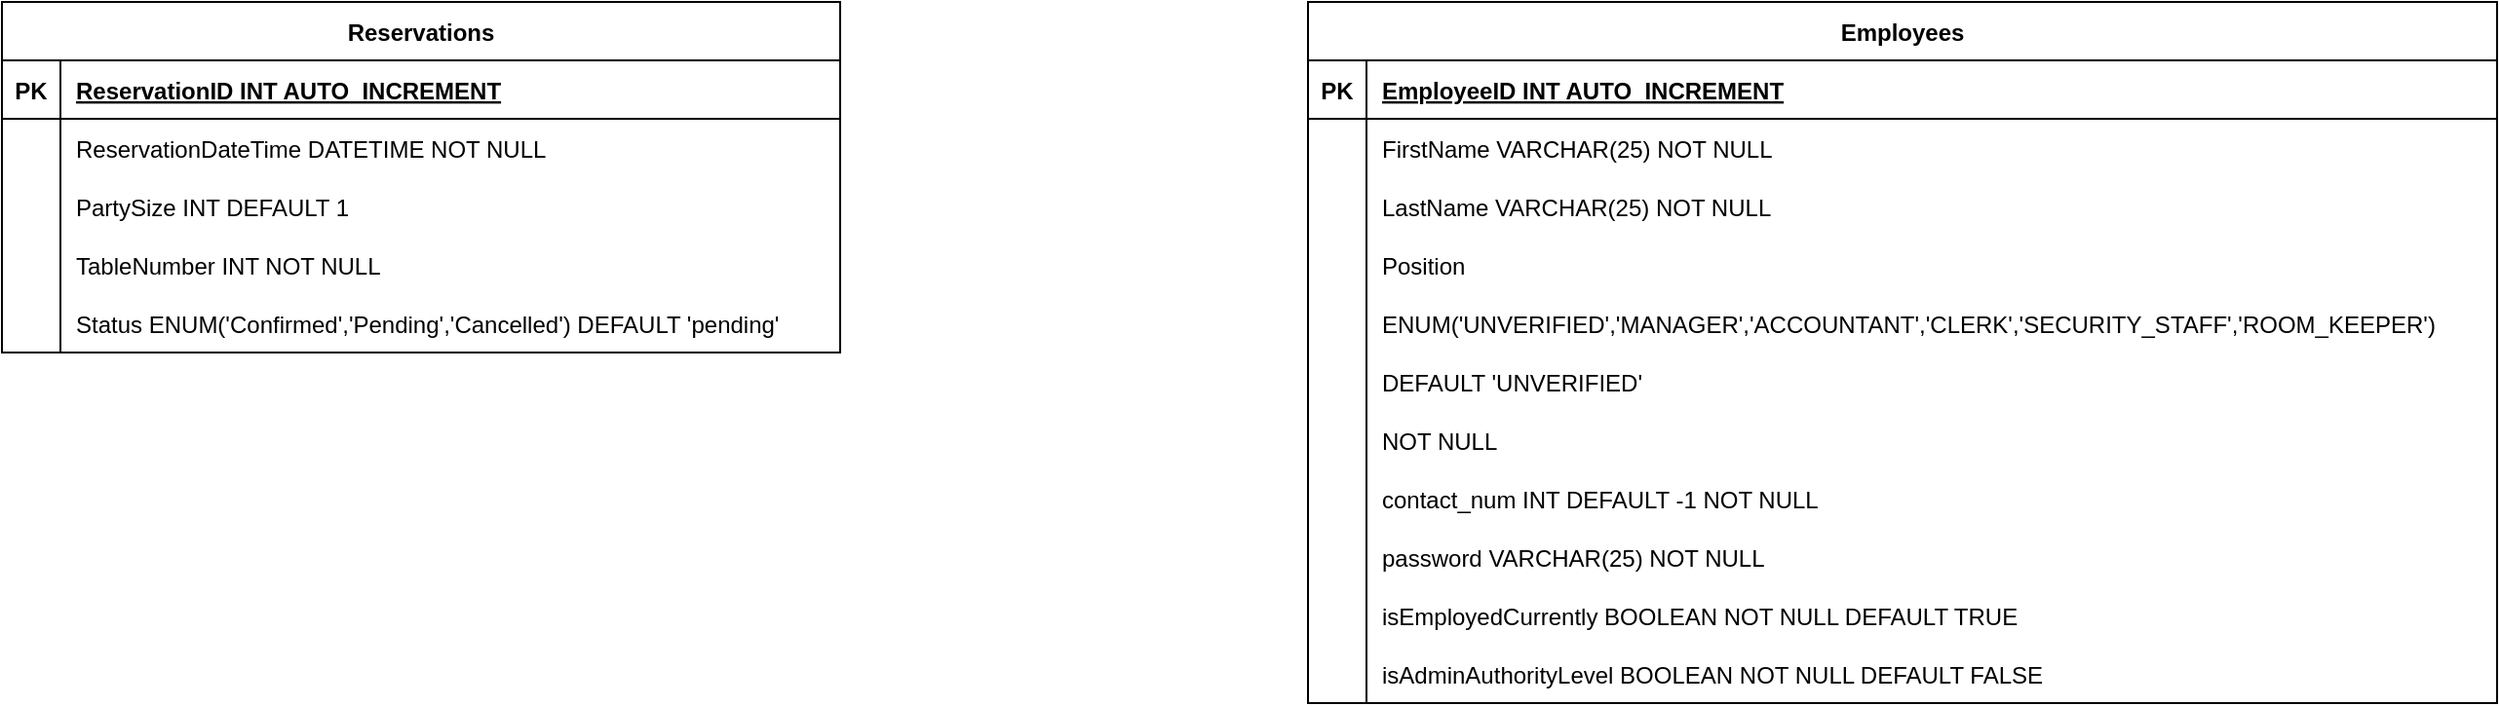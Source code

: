 <mxfile version="21.8.2" type="github">
  <diagram id="R2lEEEUBdFMjLlhIrx00" name="Page-1">
    <mxGraphModel dx="2438" dy="1468" grid="1" gridSize="10" guides="1" tooltips="1" connect="1" arrows="1" fold="1" page="1" pageScale="1" pageWidth="850" pageHeight="1100" math="0" shadow="0" extFonts="Permanent Marker^https://fonts.googleapis.com/css?family=Permanent+Marker">
      <root>
        <mxCell id="0" />
        <mxCell id="1" parent="0" />
        <mxCell id="FLJVyjkGzFyfFpLI97TE-1" value="Employees" style="shape=table;startSize=30;container=1;collapsible=1;childLayout=tableLayout;fixedRows=1;rowLines=0;fontStyle=1;align=center;resizeLast=1;" vertex="1" parent="1">
          <mxGeometry x="150" y="200" width="610" height="360" as="geometry" />
        </mxCell>
        <mxCell id="FLJVyjkGzFyfFpLI97TE-2" value="" style="shape=tableRow;horizontal=0;startSize=0;swimlaneHead=0;swimlaneBody=0;fillColor=none;collapsible=0;dropTarget=0;points=[[0,0.5],[1,0.5]];portConstraint=eastwest;strokeColor=inherit;top=0;left=0;right=0;bottom=1;" vertex="1" parent="FLJVyjkGzFyfFpLI97TE-1">
          <mxGeometry y="30" width="610" height="30" as="geometry" />
        </mxCell>
        <mxCell id="FLJVyjkGzFyfFpLI97TE-3" value="PK" style="shape=partialRectangle;overflow=hidden;connectable=0;fillColor=none;strokeColor=inherit;top=0;left=0;bottom=0;right=0;fontStyle=1;" vertex="1" parent="FLJVyjkGzFyfFpLI97TE-2">
          <mxGeometry width="30" height="30" as="geometry">
            <mxRectangle width="30" height="30" as="alternateBounds" />
          </mxGeometry>
        </mxCell>
        <mxCell id="FLJVyjkGzFyfFpLI97TE-4" value="EmployeeID INT AUTO_INCREMENT " style="shape=partialRectangle;overflow=hidden;connectable=0;fillColor=none;align=left;strokeColor=inherit;top=0;left=0;bottom=0;right=0;spacingLeft=6;fontStyle=5;" vertex="1" parent="FLJVyjkGzFyfFpLI97TE-2">
          <mxGeometry x="30" width="580" height="30" as="geometry">
            <mxRectangle width="580" height="30" as="alternateBounds" />
          </mxGeometry>
        </mxCell>
        <mxCell id="FLJVyjkGzFyfFpLI97TE-5" value="" style="shape=tableRow;horizontal=0;startSize=0;swimlaneHead=0;swimlaneBody=0;fillColor=none;collapsible=0;dropTarget=0;points=[[0,0.5],[1,0.5]];portConstraint=eastwest;strokeColor=inherit;top=0;left=0;right=0;bottom=0;" vertex="1" parent="FLJVyjkGzFyfFpLI97TE-1">
          <mxGeometry y="60" width="610" height="30" as="geometry" />
        </mxCell>
        <mxCell id="FLJVyjkGzFyfFpLI97TE-6" value="" style="shape=partialRectangle;overflow=hidden;connectable=0;fillColor=none;strokeColor=inherit;top=0;left=0;bottom=0;right=0;" vertex="1" parent="FLJVyjkGzFyfFpLI97TE-5">
          <mxGeometry width="30" height="30" as="geometry">
            <mxRectangle width="30" height="30" as="alternateBounds" />
          </mxGeometry>
        </mxCell>
        <mxCell id="FLJVyjkGzFyfFpLI97TE-7" value="FirstName  VARCHAR(25) NOT NULL" style="shape=partialRectangle;overflow=hidden;connectable=0;fillColor=none;align=left;strokeColor=inherit;top=0;left=0;bottom=0;right=0;spacingLeft=6;" vertex="1" parent="FLJVyjkGzFyfFpLI97TE-5">
          <mxGeometry x="30" width="580" height="30" as="geometry">
            <mxRectangle width="580" height="30" as="alternateBounds" />
          </mxGeometry>
        </mxCell>
        <mxCell id="FLJVyjkGzFyfFpLI97TE-8" value="" style="shape=tableRow;horizontal=0;startSize=0;swimlaneHead=0;swimlaneBody=0;fillColor=none;collapsible=0;dropTarget=0;points=[[0,0.5],[1,0.5]];portConstraint=eastwest;strokeColor=inherit;top=0;left=0;right=0;bottom=0;" vertex="1" parent="FLJVyjkGzFyfFpLI97TE-1">
          <mxGeometry y="90" width="610" height="30" as="geometry" />
        </mxCell>
        <mxCell id="FLJVyjkGzFyfFpLI97TE-9" value="" style="shape=partialRectangle;overflow=hidden;connectable=0;fillColor=none;strokeColor=inherit;top=0;left=0;bottom=0;right=0;" vertex="1" parent="FLJVyjkGzFyfFpLI97TE-8">
          <mxGeometry width="30" height="30" as="geometry">
            <mxRectangle width="30" height="30" as="alternateBounds" />
          </mxGeometry>
        </mxCell>
        <mxCell id="FLJVyjkGzFyfFpLI97TE-10" value="LastName VARCHAR(25) NOT NULL" style="shape=partialRectangle;overflow=hidden;connectable=0;fillColor=none;align=left;strokeColor=inherit;top=0;left=0;bottom=0;right=0;spacingLeft=6;" vertex="1" parent="FLJVyjkGzFyfFpLI97TE-8">
          <mxGeometry x="30" width="580" height="30" as="geometry">
            <mxRectangle width="580" height="30" as="alternateBounds" />
          </mxGeometry>
        </mxCell>
        <mxCell id="FLJVyjkGzFyfFpLI97TE-11" value="" style="shape=tableRow;horizontal=0;startSize=0;swimlaneHead=0;swimlaneBody=0;fillColor=none;collapsible=0;dropTarget=0;points=[[0,0.5],[1,0.5]];portConstraint=eastwest;strokeColor=inherit;top=0;left=0;right=0;bottom=0;" vertex="1" parent="FLJVyjkGzFyfFpLI97TE-1">
          <mxGeometry y="120" width="610" height="30" as="geometry" />
        </mxCell>
        <mxCell id="FLJVyjkGzFyfFpLI97TE-12" value="" style="shape=partialRectangle;overflow=hidden;connectable=0;fillColor=none;strokeColor=inherit;top=0;left=0;bottom=0;right=0;" vertex="1" parent="FLJVyjkGzFyfFpLI97TE-11">
          <mxGeometry width="30" height="30" as="geometry">
            <mxRectangle width="30" height="30" as="alternateBounds" />
          </mxGeometry>
        </mxCell>
        <mxCell id="FLJVyjkGzFyfFpLI97TE-13" value="Position" style="shape=partialRectangle;overflow=hidden;connectable=0;fillColor=none;align=left;strokeColor=inherit;top=0;left=0;bottom=0;right=0;spacingLeft=6;" vertex="1" parent="FLJVyjkGzFyfFpLI97TE-11">
          <mxGeometry x="30" width="580" height="30" as="geometry">
            <mxRectangle width="580" height="30" as="alternateBounds" />
          </mxGeometry>
        </mxCell>
        <mxCell id="FLJVyjkGzFyfFpLI97TE-14" value="" style="shape=tableRow;horizontal=0;startSize=0;swimlaneHead=0;swimlaneBody=0;fillColor=none;collapsible=0;dropTarget=0;points=[[0,0.5],[1,0.5]];portConstraint=eastwest;strokeColor=inherit;top=0;left=0;right=0;bottom=0;" vertex="1" parent="FLJVyjkGzFyfFpLI97TE-1">
          <mxGeometry y="150" width="610" height="30" as="geometry" />
        </mxCell>
        <mxCell id="FLJVyjkGzFyfFpLI97TE-15" value="" style="shape=partialRectangle;overflow=hidden;connectable=0;fillColor=none;strokeColor=inherit;top=0;left=0;bottom=0;right=0;" vertex="1" parent="FLJVyjkGzFyfFpLI97TE-14">
          <mxGeometry width="30" height="30" as="geometry">
            <mxRectangle width="30" height="30" as="alternateBounds" />
          </mxGeometry>
        </mxCell>
        <mxCell id="FLJVyjkGzFyfFpLI97TE-16" value="ENUM(&#39;UNVERIFIED&#39;,&#39;MANAGER&#39;,&#39;ACCOUNTANT&#39;,&#39;CLERK&#39;,&#39;SECURITY_STAFF&#39;,&#39;ROOM_KEEPER&#39;)" style="shape=partialRectangle;overflow=hidden;connectable=0;fillColor=none;align=left;strokeColor=inherit;top=0;left=0;bottom=0;right=0;spacingLeft=6;" vertex="1" parent="FLJVyjkGzFyfFpLI97TE-14">
          <mxGeometry x="30" width="580" height="30" as="geometry">
            <mxRectangle width="580" height="30" as="alternateBounds" />
          </mxGeometry>
        </mxCell>
        <mxCell id="FLJVyjkGzFyfFpLI97TE-17" value="" style="shape=tableRow;horizontal=0;startSize=0;swimlaneHead=0;swimlaneBody=0;fillColor=none;collapsible=0;dropTarget=0;points=[[0,0.5],[1,0.5]];portConstraint=eastwest;strokeColor=inherit;top=0;left=0;right=0;bottom=0;" vertex="1" parent="FLJVyjkGzFyfFpLI97TE-1">
          <mxGeometry y="180" width="610" height="30" as="geometry" />
        </mxCell>
        <mxCell id="FLJVyjkGzFyfFpLI97TE-18" value="" style="shape=partialRectangle;overflow=hidden;connectable=0;fillColor=none;strokeColor=inherit;top=0;left=0;bottom=0;right=0;" vertex="1" parent="FLJVyjkGzFyfFpLI97TE-17">
          <mxGeometry width="30" height="30" as="geometry">
            <mxRectangle width="30" height="30" as="alternateBounds" />
          </mxGeometry>
        </mxCell>
        <mxCell id="FLJVyjkGzFyfFpLI97TE-19" value="DEFAULT &#39;UNVERIFIED&#39;" style="shape=partialRectangle;overflow=hidden;connectable=0;fillColor=none;align=left;strokeColor=inherit;top=0;left=0;bottom=0;right=0;spacingLeft=6;" vertex="1" parent="FLJVyjkGzFyfFpLI97TE-17">
          <mxGeometry x="30" width="580" height="30" as="geometry">
            <mxRectangle width="580" height="30" as="alternateBounds" />
          </mxGeometry>
        </mxCell>
        <mxCell id="FLJVyjkGzFyfFpLI97TE-20" value="" style="shape=tableRow;horizontal=0;startSize=0;swimlaneHead=0;swimlaneBody=0;fillColor=none;collapsible=0;dropTarget=0;points=[[0,0.5],[1,0.5]];portConstraint=eastwest;strokeColor=inherit;top=0;left=0;right=0;bottom=0;" vertex="1" parent="FLJVyjkGzFyfFpLI97TE-1">
          <mxGeometry y="210" width="610" height="30" as="geometry" />
        </mxCell>
        <mxCell id="FLJVyjkGzFyfFpLI97TE-21" value="" style="shape=partialRectangle;overflow=hidden;connectable=0;fillColor=none;strokeColor=inherit;top=0;left=0;bottom=0;right=0;" vertex="1" parent="FLJVyjkGzFyfFpLI97TE-20">
          <mxGeometry width="30" height="30" as="geometry">
            <mxRectangle width="30" height="30" as="alternateBounds" />
          </mxGeometry>
        </mxCell>
        <mxCell id="FLJVyjkGzFyfFpLI97TE-22" value="NOT NULL" style="shape=partialRectangle;overflow=hidden;connectable=0;fillColor=none;align=left;strokeColor=inherit;top=0;left=0;bottom=0;right=0;spacingLeft=6;" vertex="1" parent="FLJVyjkGzFyfFpLI97TE-20">
          <mxGeometry x="30" width="580" height="30" as="geometry">
            <mxRectangle width="580" height="30" as="alternateBounds" />
          </mxGeometry>
        </mxCell>
        <mxCell id="FLJVyjkGzFyfFpLI97TE-23" value="" style="shape=tableRow;horizontal=0;startSize=0;swimlaneHead=0;swimlaneBody=0;fillColor=none;collapsible=0;dropTarget=0;points=[[0,0.5],[1,0.5]];portConstraint=eastwest;strokeColor=inherit;top=0;left=0;right=0;bottom=0;" vertex="1" parent="FLJVyjkGzFyfFpLI97TE-1">
          <mxGeometry y="240" width="610" height="30" as="geometry" />
        </mxCell>
        <mxCell id="FLJVyjkGzFyfFpLI97TE-24" value="" style="shape=partialRectangle;overflow=hidden;connectable=0;fillColor=none;strokeColor=inherit;top=0;left=0;bottom=0;right=0;" vertex="1" parent="FLJVyjkGzFyfFpLI97TE-23">
          <mxGeometry width="30" height="30" as="geometry">
            <mxRectangle width="30" height="30" as="alternateBounds" />
          </mxGeometry>
        </mxCell>
        <mxCell id="FLJVyjkGzFyfFpLI97TE-25" value="contact_num INT DEFAULT -1 NOT NULL" style="shape=partialRectangle;overflow=hidden;connectable=0;fillColor=none;align=left;strokeColor=inherit;top=0;left=0;bottom=0;right=0;spacingLeft=6;" vertex="1" parent="FLJVyjkGzFyfFpLI97TE-23">
          <mxGeometry x="30" width="580" height="30" as="geometry">
            <mxRectangle width="580" height="30" as="alternateBounds" />
          </mxGeometry>
        </mxCell>
        <mxCell id="FLJVyjkGzFyfFpLI97TE-26" value="" style="shape=tableRow;horizontal=0;startSize=0;swimlaneHead=0;swimlaneBody=0;fillColor=none;collapsible=0;dropTarget=0;points=[[0,0.5],[1,0.5]];portConstraint=eastwest;strokeColor=inherit;top=0;left=0;right=0;bottom=0;" vertex="1" parent="FLJVyjkGzFyfFpLI97TE-1">
          <mxGeometry y="270" width="610" height="30" as="geometry" />
        </mxCell>
        <mxCell id="FLJVyjkGzFyfFpLI97TE-27" value="" style="shape=partialRectangle;overflow=hidden;connectable=0;fillColor=none;strokeColor=inherit;top=0;left=0;bottom=0;right=0;" vertex="1" parent="FLJVyjkGzFyfFpLI97TE-26">
          <mxGeometry width="30" height="30" as="geometry">
            <mxRectangle width="30" height="30" as="alternateBounds" />
          </mxGeometry>
        </mxCell>
        <mxCell id="FLJVyjkGzFyfFpLI97TE-28" value="password VARCHAR(25) NOT NULL" style="shape=partialRectangle;overflow=hidden;connectable=0;fillColor=none;align=left;strokeColor=inherit;top=0;left=0;bottom=0;right=0;spacingLeft=6;" vertex="1" parent="FLJVyjkGzFyfFpLI97TE-26">
          <mxGeometry x="30" width="580" height="30" as="geometry">
            <mxRectangle width="580" height="30" as="alternateBounds" />
          </mxGeometry>
        </mxCell>
        <mxCell id="FLJVyjkGzFyfFpLI97TE-29" value="" style="shape=tableRow;horizontal=0;startSize=0;swimlaneHead=0;swimlaneBody=0;fillColor=none;collapsible=0;dropTarget=0;points=[[0,0.5],[1,0.5]];portConstraint=eastwest;strokeColor=inherit;top=0;left=0;right=0;bottom=0;" vertex="1" parent="FLJVyjkGzFyfFpLI97TE-1">
          <mxGeometry y="300" width="610" height="30" as="geometry" />
        </mxCell>
        <mxCell id="FLJVyjkGzFyfFpLI97TE-30" value="" style="shape=partialRectangle;overflow=hidden;connectable=0;fillColor=none;strokeColor=inherit;top=0;left=0;bottom=0;right=0;" vertex="1" parent="FLJVyjkGzFyfFpLI97TE-29">
          <mxGeometry width="30" height="30" as="geometry">
            <mxRectangle width="30" height="30" as="alternateBounds" />
          </mxGeometry>
        </mxCell>
        <mxCell id="FLJVyjkGzFyfFpLI97TE-31" value="isEmployedCurrently BOOLEAN NOT NULL DEFAULT TRUE" style="shape=partialRectangle;overflow=hidden;connectable=0;fillColor=none;align=left;strokeColor=inherit;top=0;left=0;bottom=0;right=0;spacingLeft=6;" vertex="1" parent="FLJVyjkGzFyfFpLI97TE-29">
          <mxGeometry x="30" width="580" height="30" as="geometry">
            <mxRectangle width="580" height="30" as="alternateBounds" />
          </mxGeometry>
        </mxCell>
        <mxCell id="FLJVyjkGzFyfFpLI97TE-32" value="" style="shape=tableRow;horizontal=0;startSize=0;swimlaneHead=0;swimlaneBody=0;fillColor=none;collapsible=0;dropTarget=0;points=[[0,0.5],[1,0.5]];portConstraint=eastwest;strokeColor=inherit;top=0;left=0;right=0;bottom=0;" vertex="1" parent="FLJVyjkGzFyfFpLI97TE-1">
          <mxGeometry y="330" width="610" height="30" as="geometry" />
        </mxCell>
        <mxCell id="FLJVyjkGzFyfFpLI97TE-33" value="" style="shape=partialRectangle;overflow=hidden;connectable=0;fillColor=none;strokeColor=inherit;top=0;left=0;bottom=0;right=0;" vertex="1" parent="FLJVyjkGzFyfFpLI97TE-32">
          <mxGeometry width="30" height="30" as="geometry">
            <mxRectangle width="30" height="30" as="alternateBounds" />
          </mxGeometry>
        </mxCell>
        <mxCell id="FLJVyjkGzFyfFpLI97TE-34" value="isAdminAuthorityLevel BOOLEAN NOT NULL DEFAULT FALSE" style="shape=partialRectangle;overflow=hidden;connectable=0;fillColor=none;align=left;strokeColor=inherit;top=0;left=0;bottom=0;right=0;spacingLeft=6;" vertex="1" parent="FLJVyjkGzFyfFpLI97TE-32">
          <mxGeometry x="30" width="580" height="30" as="geometry">
            <mxRectangle width="580" height="30" as="alternateBounds" />
          </mxGeometry>
        </mxCell>
        <mxCell id="FLJVyjkGzFyfFpLI97TE-35" value="Reservations" style="shape=table;startSize=30;container=1;collapsible=1;childLayout=tableLayout;fixedRows=1;rowLines=0;fontStyle=1;align=center;resizeLast=1;" vertex="1" parent="1">
          <mxGeometry x="-520" y="200" width="430" height="180" as="geometry" />
        </mxCell>
        <mxCell id="FLJVyjkGzFyfFpLI97TE-36" value="" style="shape=tableRow;horizontal=0;startSize=0;swimlaneHead=0;swimlaneBody=0;fillColor=none;collapsible=0;dropTarget=0;points=[[0,0.5],[1,0.5]];portConstraint=eastwest;strokeColor=inherit;top=0;left=0;right=0;bottom=1;" vertex="1" parent="FLJVyjkGzFyfFpLI97TE-35">
          <mxGeometry y="30" width="430" height="30" as="geometry" />
        </mxCell>
        <mxCell id="FLJVyjkGzFyfFpLI97TE-37" value="PK" style="shape=partialRectangle;overflow=hidden;connectable=0;fillColor=none;strokeColor=inherit;top=0;left=0;bottom=0;right=0;fontStyle=1;" vertex="1" parent="FLJVyjkGzFyfFpLI97TE-36">
          <mxGeometry width="30" height="30" as="geometry">
            <mxRectangle width="30" height="30" as="alternateBounds" />
          </mxGeometry>
        </mxCell>
        <mxCell id="FLJVyjkGzFyfFpLI97TE-38" value="ReservationID INT AUTO_INCREMENT " style="shape=partialRectangle;overflow=hidden;connectable=0;fillColor=none;align=left;strokeColor=inherit;top=0;left=0;bottom=0;right=0;spacingLeft=6;fontStyle=5;" vertex="1" parent="FLJVyjkGzFyfFpLI97TE-36">
          <mxGeometry x="30" width="400" height="30" as="geometry">
            <mxRectangle width="400" height="30" as="alternateBounds" />
          </mxGeometry>
        </mxCell>
        <mxCell id="FLJVyjkGzFyfFpLI97TE-39" value="" style="shape=tableRow;horizontal=0;startSize=0;swimlaneHead=0;swimlaneBody=0;fillColor=none;collapsible=0;dropTarget=0;points=[[0,0.5],[1,0.5]];portConstraint=eastwest;strokeColor=inherit;top=0;left=0;right=0;bottom=0;" vertex="1" parent="FLJVyjkGzFyfFpLI97TE-35">
          <mxGeometry y="60" width="430" height="30" as="geometry" />
        </mxCell>
        <mxCell id="FLJVyjkGzFyfFpLI97TE-40" value="" style="shape=partialRectangle;overflow=hidden;connectable=0;fillColor=none;strokeColor=inherit;top=0;left=0;bottom=0;right=0;" vertex="1" parent="FLJVyjkGzFyfFpLI97TE-39">
          <mxGeometry width="30" height="30" as="geometry">
            <mxRectangle width="30" height="30" as="alternateBounds" />
          </mxGeometry>
        </mxCell>
        <mxCell id="FLJVyjkGzFyfFpLI97TE-41" value="ReservationDateTime DATETIME NOT NULL" style="shape=partialRectangle;overflow=hidden;connectable=0;fillColor=none;align=left;strokeColor=inherit;top=0;left=0;bottom=0;right=0;spacingLeft=6;" vertex="1" parent="FLJVyjkGzFyfFpLI97TE-39">
          <mxGeometry x="30" width="400" height="30" as="geometry">
            <mxRectangle width="400" height="30" as="alternateBounds" />
          </mxGeometry>
        </mxCell>
        <mxCell id="FLJVyjkGzFyfFpLI97TE-42" value="" style="shape=tableRow;horizontal=0;startSize=0;swimlaneHead=0;swimlaneBody=0;fillColor=none;collapsible=0;dropTarget=0;points=[[0,0.5],[1,0.5]];portConstraint=eastwest;strokeColor=inherit;top=0;left=0;right=0;bottom=0;" vertex="1" parent="FLJVyjkGzFyfFpLI97TE-35">
          <mxGeometry y="90" width="430" height="30" as="geometry" />
        </mxCell>
        <mxCell id="FLJVyjkGzFyfFpLI97TE-43" value="" style="shape=partialRectangle;overflow=hidden;connectable=0;fillColor=none;strokeColor=inherit;top=0;left=0;bottom=0;right=0;" vertex="1" parent="FLJVyjkGzFyfFpLI97TE-42">
          <mxGeometry width="30" height="30" as="geometry">
            <mxRectangle width="30" height="30" as="alternateBounds" />
          </mxGeometry>
        </mxCell>
        <mxCell id="FLJVyjkGzFyfFpLI97TE-44" value="PartySize INT DEFAULT 1" style="shape=partialRectangle;overflow=hidden;connectable=0;fillColor=none;align=left;strokeColor=inherit;top=0;left=0;bottom=0;right=0;spacingLeft=6;" vertex="1" parent="FLJVyjkGzFyfFpLI97TE-42">
          <mxGeometry x="30" width="400" height="30" as="geometry">
            <mxRectangle width="400" height="30" as="alternateBounds" />
          </mxGeometry>
        </mxCell>
        <mxCell id="FLJVyjkGzFyfFpLI97TE-45" value="" style="shape=tableRow;horizontal=0;startSize=0;swimlaneHead=0;swimlaneBody=0;fillColor=none;collapsible=0;dropTarget=0;points=[[0,0.5],[1,0.5]];portConstraint=eastwest;strokeColor=inherit;top=0;left=0;right=0;bottom=0;" vertex="1" parent="FLJVyjkGzFyfFpLI97TE-35">
          <mxGeometry y="120" width="430" height="30" as="geometry" />
        </mxCell>
        <mxCell id="FLJVyjkGzFyfFpLI97TE-46" value="" style="shape=partialRectangle;overflow=hidden;connectable=0;fillColor=none;strokeColor=inherit;top=0;left=0;bottom=0;right=0;" vertex="1" parent="FLJVyjkGzFyfFpLI97TE-45">
          <mxGeometry width="30" height="30" as="geometry">
            <mxRectangle width="30" height="30" as="alternateBounds" />
          </mxGeometry>
        </mxCell>
        <mxCell id="FLJVyjkGzFyfFpLI97TE-47" value="TableNumber INT NOT NULL" style="shape=partialRectangle;overflow=hidden;connectable=0;fillColor=none;align=left;strokeColor=inherit;top=0;left=0;bottom=0;right=0;spacingLeft=6;" vertex="1" parent="FLJVyjkGzFyfFpLI97TE-45">
          <mxGeometry x="30" width="400" height="30" as="geometry">
            <mxRectangle width="400" height="30" as="alternateBounds" />
          </mxGeometry>
        </mxCell>
        <mxCell id="FLJVyjkGzFyfFpLI97TE-48" value="" style="shape=tableRow;horizontal=0;startSize=0;swimlaneHead=0;swimlaneBody=0;fillColor=none;collapsible=0;dropTarget=0;points=[[0,0.5],[1,0.5]];portConstraint=eastwest;strokeColor=inherit;top=0;left=0;right=0;bottom=0;" vertex="1" parent="FLJVyjkGzFyfFpLI97TE-35">
          <mxGeometry y="150" width="430" height="30" as="geometry" />
        </mxCell>
        <mxCell id="FLJVyjkGzFyfFpLI97TE-49" value="" style="shape=partialRectangle;overflow=hidden;connectable=0;fillColor=none;strokeColor=inherit;top=0;left=0;bottom=0;right=0;" vertex="1" parent="FLJVyjkGzFyfFpLI97TE-48">
          <mxGeometry width="30" height="30" as="geometry">
            <mxRectangle width="30" height="30" as="alternateBounds" />
          </mxGeometry>
        </mxCell>
        <mxCell id="FLJVyjkGzFyfFpLI97TE-50" value="Status ENUM(&#39;Confirmed&#39;,&#39;Pending&#39;,&#39;Cancelled&#39;) DEFAULT &#39;pending&#39;" style="shape=partialRectangle;overflow=hidden;connectable=0;fillColor=none;align=left;strokeColor=inherit;top=0;left=0;bottom=0;right=0;spacingLeft=6;" vertex="1" parent="FLJVyjkGzFyfFpLI97TE-48">
          <mxGeometry x="30" width="400" height="30" as="geometry">
            <mxRectangle width="400" height="30" as="alternateBounds" />
          </mxGeometry>
        </mxCell>
      </root>
    </mxGraphModel>
  </diagram>
</mxfile>
